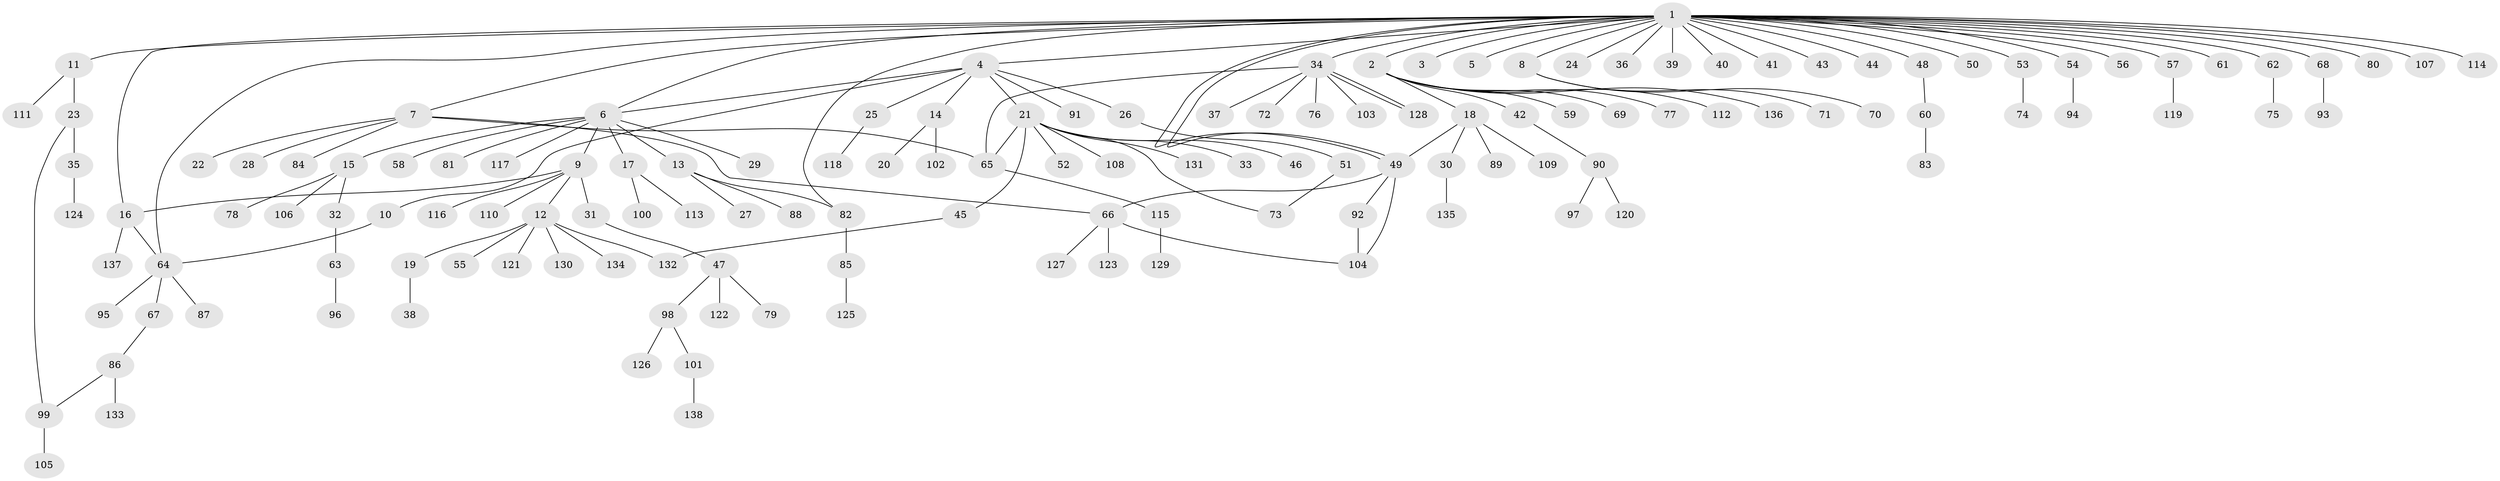 // coarse degree distribution, {17: 0.01694915254237288, 4: 0.05084745762711865, 2: 0.2711864406779661, 7: 0.03389830508474576, 5: 0.03389830508474576, 3: 0.1694915254237288, 1: 0.423728813559322}
// Generated by graph-tools (version 1.1) at 2025/50/03/04/25 22:50:23]
// undirected, 138 vertices, 153 edges
graph export_dot {
  node [color=gray90,style=filled];
  1;
  2;
  3;
  4;
  5;
  6;
  7;
  8;
  9;
  10;
  11;
  12;
  13;
  14;
  15;
  16;
  17;
  18;
  19;
  20;
  21;
  22;
  23;
  24;
  25;
  26;
  27;
  28;
  29;
  30;
  31;
  32;
  33;
  34;
  35;
  36;
  37;
  38;
  39;
  40;
  41;
  42;
  43;
  44;
  45;
  46;
  47;
  48;
  49;
  50;
  51;
  52;
  53;
  54;
  55;
  56;
  57;
  58;
  59;
  60;
  61;
  62;
  63;
  64;
  65;
  66;
  67;
  68;
  69;
  70;
  71;
  72;
  73;
  74;
  75;
  76;
  77;
  78;
  79;
  80;
  81;
  82;
  83;
  84;
  85;
  86;
  87;
  88;
  89;
  90;
  91;
  92;
  93;
  94;
  95;
  96;
  97;
  98;
  99;
  100;
  101;
  102;
  103;
  104;
  105;
  106;
  107;
  108;
  109;
  110;
  111;
  112;
  113;
  114;
  115;
  116;
  117;
  118;
  119;
  120;
  121;
  122;
  123;
  124;
  125;
  126;
  127;
  128;
  129;
  130;
  131;
  132;
  133;
  134;
  135;
  136;
  137;
  138;
  1 -- 2;
  1 -- 3;
  1 -- 4;
  1 -- 5;
  1 -- 6;
  1 -- 7;
  1 -- 8;
  1 -- 11;
  1 -- 16;
  1 -- 24;
  1 -- 34;
  1 -- 36;
  1 -- 39;
  1 -- 40;
  1 -- 41;
  1 -- 43;
  1 -- 44;
  1 -- 48;
  1 -- 49;
  1 -- 49;
  1 -- 50;
  1 -- 53;
  1 -- 54;
  1 -- 56;
  1 -- 57;
  1 -- 61;
  1 -- 62;
  1 -- 64;
  1 -- 68;
  1 -- 80;
  1 -- 82;
  1 -- 107;
  1 -- 114;
  2 -- 18;
  2 -- 42;
  2 -- 59;
  2 -- 69;
  2 -- 77;
  2 -- 112;
  2 -- 136;
  4 -- 6;
  4 -- 10;
  4 -- 14;
  4 -- 21;
  4 -- 25;
  4 -- 26;
  4 -- 91;
  6 -- 9;
  6 -- 13;
  6 -- 15;
  6 -- 17;
  6 -- 29;
  6 -- 58;
  6 -- 81;
  6 -- 117;
  7 -- 22;
  7 -- 28;
  7 -- 65;
  7 -- 66;
  7 -- 84;
  8 -- 70;
  8 -- 71;
  9 -- 12;
  9 -- 16;
  9 -- 31;
  9 -- 110;
  9 -- 116;
  10 -- 64;
  11 -- 23;
  11 -- 111;
  12 -- 19;
  12 -- 55;
  12 -- 121;
  12 -- 130;
  12 -- 132;
  12 -- 134;
  13 -- 27;
  13 -- 82;
  13 -- 88;
  14 -- 20;
  14 -- 102;
  15 -- 32;
  15 -- 78;
  15 -- 106;
  16 -- 64;
  16 -- 137;
  17 -- 100;
  17 -- 113;
  18 -- 30;
  18 -- 49;
  18 -- 89;
  18 -- 109;
  19 -- 38;
  21 -- 33;
  21 -- 45;
  21 -- 46;
  21 -- 52;
  21 -- 65;
  21 -- 73;
  21 -- 108;
  21 -- 131;
  23 -- 35;
  23 -- 99;
  25 -- 118;
  26 -- 51;
  30 -- 135;
  31 -- 47;
  32 -- 63;
  34 -- 37;
  34 -- 65;
  34 -- 72;
  34 -- 76;
  34 -- 103;
  34 -- 128;
  34 -- 128;
  35 -- 124;
  42 -- 90;
  45 -- 132;
  47 -- 79;
  47 -- 98;
  47 -- 122;
  48 -- 60;
  49 -- 66;
  49 -- 92;
  49 -- 104;
  51 -- 73;
  53 -- 74;
  54 -- 94;
  57 -- 119;
  60 -- 83;
  62 -- 75;
  63 -- 96;
  64 -- 67;
  64 -- 87;
  64 -- 95;
  65 -- 115;
  66 -- 104;
  66 -- 123;
  66 -- 127;
  67 -- 86;
  68 -- 93;
  82 -- 85;
  85 -- 125;
  86 -- 99;
  86 -- 133;
  90 -- 97;
  90 -- 120;
  92 -- 104;
  98 -- 101;
  98 -- 126;
  99 -- 105;
  101 -- 138;
  115 -- 129;
}
